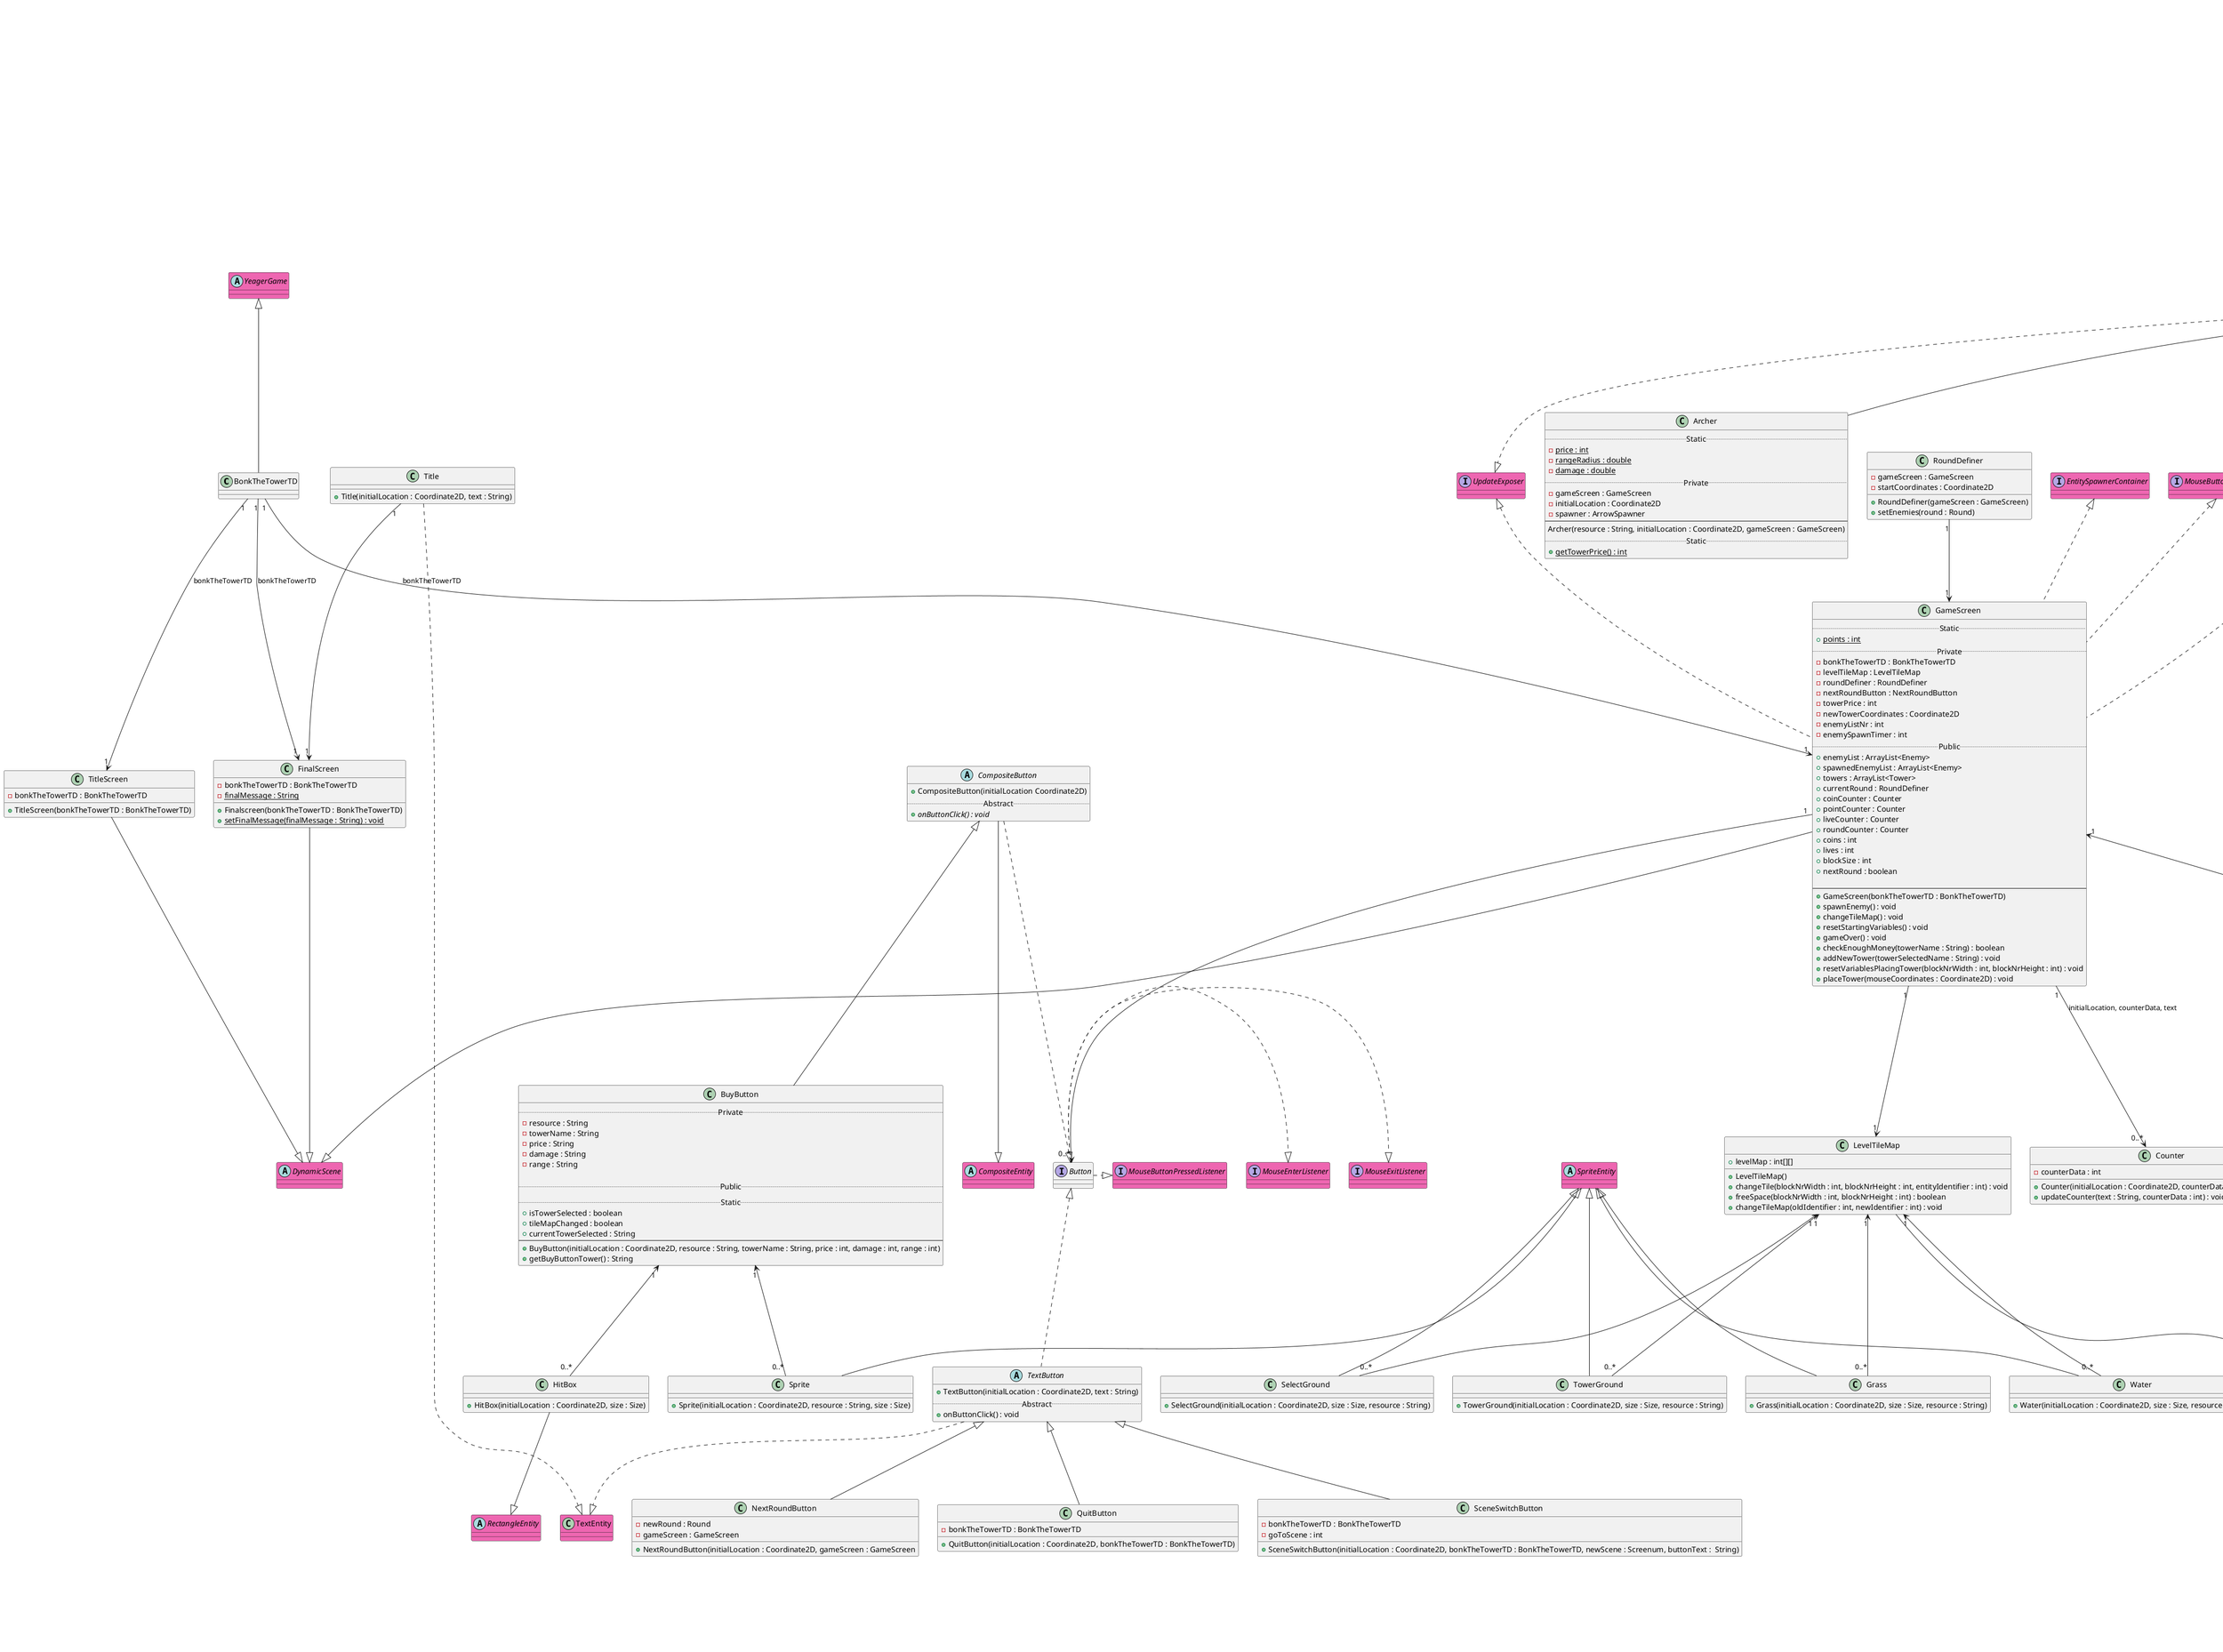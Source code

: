 @startuml BTT_TD_Diagram
class BonkTheTowerTD {

}

BonkTheTowerTD -up-|> YeagerGame
BonkTheTowerTD "1" --> "1" TitleScreen : bonkTheTowerTD
BonkTheTowerTD "1" --> "1" GameScreen : bonkTheTowerTD
BonkTheTowerTD "1" --> "1" FinalScreen : bonkTheTowerTD

abstract class YeagerGame #EE66B1 {

}

enum Screenum {
..Constants..
TITLE (1)
GAME (2)
FINAL (3)
..Private..
- id : int
--
+ Screenum(id : int)
+ getId() : id
}

class GameScreen {
..Static..
+ {static} points : int
..Private..
- bonkTheTowerTD : BonkTheTowerTD
- levelTileMap : LevelTileMap
- roundDefiner : RoundDefiner
- nextRoundButton : NextRoundButton
- towerPrice : int
- newTowerCoordinates : Coordinate2D
- enemyListNr : int
- enemySpawnTimer : int
..Public..
+ enemyList : ArrayList<Enemy>
+ spawnedEnemyList : ArrayList<Enemy>
+ towers : ArrayList<Tower>
+ currentRound : RoundDefiner
+ coinCounter : Counter
+ pointCounter : Counter
+ liveCounter : Counter
+ roundCounter : Counter
+ coins : int
+ lives : int
+ blockSize : int
+ nextRound : boolean

--
+ GameScreen(bonkTheTowerTD : BonkTheTowerTD)
+ spawnEnemy() : void
+ changeTileMap() : void
+ resetStartingVariables() : void
+ gameOver() : void
+ checkEnoughMoney(towerName : String) : boolean
+ addNewTower(towerSelectedName : String) : void
+ resetVariablesPlacingTower(blockNrWidth : int, blockNrHeight : int) : void
+ placeTower(mouseCoordinates : Coordinate2D) : void
}

GameScreen "1" --> "1" LevelTileMap
GameScreen "1" --> "0..*" Counter : initialLocation, counterData, text

EntitySpawnerContainer <|.. GameScreen
UpdateExposer <|.. GameScreen
MouseButtonReleasedListener <|.. GameScreen
TileMapContainer <|.. GameScreen

interface EntitySpawnerContainer #EE66B1 {
}

interface UpdateExposer #EE66B1 {
}

interface MouseButtonReleasedListener #EE66B1 {
}

class TitleScreen {
- bonkTheTowerTD : BonkTheTowerTD

+ TitleScreen(bonkTheTowerTD : BonkTheTowerTD)
}

class TextEntity #EE66B1{

}

interface TileMapContainer #EE66B1{

}

abstract class TileMap #EE66B1 {

}


class FinalScreen {
- bonkTheTowerTD : BonkTheTowerTD
- {static} finalMessage : String

+ Finalscreen(bonkTheTowerTD : BonkTheTowerTD)
+ {static} setFinalMessage(finalMessage : String) : void
}

class Title {
+ Title(initialLocation : Coordinate2D, text : String)
}

Title"1" --> "1"FinalScreen
Title ..|> TextEntity

abstract class DynamicScene #EE66B1 {

}

GameScreen --|> DynamicScene
TitleScreen --|> DynamicScene
FinalScreen --|> DynamicScene

class RoundDefiner {
- gameScreen : GameScreen
- startCoordinates : Coordinate2D

+ RoundDefiner(gameScreen : GameScreen)
+ setEnemies(round : Round)

}

enum Round {
..Constants..
ZERO(0)
ONE(1)
TWO(2)
THREE(3)
FOUR(4)
FIVE(5)
..Private..
- id : int
--
+ Round(id : int)
+ getId() : int
+ setNextId() : void
}

GameScreen"1" <-- "0..*"Enemy
RoundDefiner"1" --> "1"GameScreen

class LevelTileMap {
+ levelMap : int[][]

+ LevelTileMap()
+ changeTile(blockNrWidth : int, blockNrHeight : int, entityIdentifier : int) : void
+ freeSpace(blockNrWidth : int, blockNrHeight : int) : boolean
+ changeTileMap(oldIdentifier : int, newIdentifier : int) : void
}

class TowerGround {
+ TowerGround(initialLocation : Coordinate2D, size : Size, resource : String)
}

class SelectGround{
+ SelectGround(initialLocation : Coordinate2D, size : Size, resource : String)
}

class Water {
+ Water(initialLocation : Coordinate2D, size : Size, resource : String)
}

class Grass {
+ Grass(initialLocation : Coordinate2D, size : Size, resource : String)
}

SpriteEntity <|-- TowerGround
SpriteEntity <|-- SelectGround
SpriteEntity <|-- Water
SpriteEntity <|-- Grass

LevelTileMap"1" <-- "0..*"Grass
LevelTileMap"1" <-- "0..*"Water
LevelTileMap"1" <-- "0..*"SelectGround
LevelTileMap"1" <-- "0..*"TowerGround
LevelTileMap --|> TileMap

enum TileIdentifier {
..Constants..
GRASS (1)
WATER (2)
TOWERGROUND (3)
SELECTGROUND (4)
..Private..
- id : int
--
+ TileIdentifier(id : int)
+ getId() : int
}

interface Button {
}

Button .|> MouseExitListener
Button .|> MouseEnterListener
Button .|> MouseButtonPressedListener

Button <|.. TextButton
TextButton <|-- QuitButton
TextButton <|-- SceneSwitchButton
TextButton <|-- NextRoundButton

abstract class TextButton {
+ TextButton(initialLocation : Coordinate2D, text : String)
..Abstract..
+ onButtonClick() : void
}

TextButton ..|> TextEntity

abstract class CompositeButton {
+ CompositeButton(initialLocation Coordinate2D)
..Abstract..
+ {abstract} onButtonClick() : void
}

CompositeButton ..|> Button
CompositeButton --|> CompositeEntity

abstract class CompositeEntity #EE66B1 {
}

class BuyButton {
..Private..
- resource : String
- towerName : String
- price : String
- damage : String
- range : String

..Public..
..Static..
+ isTowerSelected : boolean
+ tileMapChanged : boolean
+ currentTowerSelected : String
--
+ BuyButton(initialLocation : Coordinate2D, resource : String, towerName : String, price : int, damage : int, range : int)
+ getBuyButtonTower() : String
}

GameScreen"1" --> "0..*"Button
CompositeButton <|-- BuyButton
BuyButton"1" <-- "0..*"HitBox
BuyButton"1" <-- "0..*"Sprite

class HitBox {
+ HitBox(initialLocation : Coordinate2D, size : Size)
}

HitBox --|> RectangleEntity

abstract class RectangleEntity #EE66B1 {
}

class Sprite {
+ Sprite(initialLocation : Coordinate2D, resource : String, size : Size)
}

SpriteEntity <|-- Sprite

interface MouseButtonPressedListener #EE66B1 {

}

interface MouseEnterListener #EE66B1 {

}

interface MouseExitListener #EE66B1 {

}

class DynamicTextEntity #EE66B1 {

}

class SceneSwitchButton {
- bonkTheTowerTD : BonkTheTowerTD
- goToScene : int

+ SceneSwitchButton(initialLocation : Coordinate2D, bonkTheTowerTD : BonkTheTowerTD, newScene : Screenum, buttonText :  String)
}

class NextRoundButton {
- newRound : Round
- gameScreen : GameScreen

+ NextRoundButton(initialLocation : Coordinate2D, gameScreen : GameScreen
}

class QuitButton {
- bonkTheTowerTD : BonkTheTowerTD

+ QuitButton(initialLocation : Coordinate2D, bonkTheTowerTD : BonkTheTowerTD)
}

class Counter {
- counterData : int

+ Counter(initialLocation : Coordinate2D, counterData : int, text : String)
+ updateCounter(text : String, counterData : int) : void
}

Counter .|> DynamicTextEntity

abstract class Tower {
..Protected..
# gameScreen : GameScreen
..Private..
- target : Enemy
- shootAngle : double
--
+ Tower(resource : String, initialLocation : Coordinate2D, gameScreen : GameScreen)
+ setShootAngle(shootAngle : double) : void
+ getShootAngle() : double
+ isInRange(rangeRadius : double, e : Enemy) : boolean
+ getTarget(spawnedEnemyList : ArrayList<Enemy>) : Enemy
..Abstract..
+ {abstract} getTowerDamage() : double
+ {abstract} getTowerRange() : double
+ {abstract} getInitialLocation() : Coordinate2D
+ {abstract} getProjectileSpawner() : ProjectileSpawner
}

Tower ..|> UpdateExposer

class Archer {
..Static..
- {static} price : int
- {static} rangeRadius : double
- {static} damage : double
..Private..
- gameScreen : GameScreen
- initialLocation : Coordinate2D
- spawner : ArrowSpawner
--
Archer(resource : String, initialLocation : Coordinate2D, gameScreen : GameScreen)
..Static..
+ {static} getTowerPrice() : int
}

class Hitman {
..Static..
- {static} price : int
- {static} rangeRadius : double
- {static} damage : double
..Private..
- gameScreen : GameScreen
- initialLocation : Coordinate2D
- spawner : ArrowSpawner
--
Hitman(resource : String, initialLocation : Coordinate2D, gameScreen : GameScreen)
..Static..
+ {static} getTowerPrice() : int
}

class Freezer {
..Static..
- {static} price : int
- {static} rangeRadius : double
- {static} damage : double
..Private..
- gameScreen : GameScreen
- initialLocation : Coordinate2D
- spawner : ArrowSpawner
--
Freezer(resource : String, initialLocation : Coordinate2D, gameScreen : GameScreen)
..Static..
+ {static} getTowerPrice() : int
}

Tower <|-- Archer
Tower <|-- Hitman
Tower <|-- Freezer

Tower --|> DynamicSpriteEntity
Enemy --|> DynamicSpriteEntity
Projectile --|> DynamicSpriteEntity

abstract class SpriteEntity #EE66B1 {

}

abstract class DynamicSpriteEntity #EE66B1 {

}

abstract class ProjectileSpawner {
# shootAngle : double

+ ProjectileSpawner(intervalInMs : long)
+ {abstract} setShootAngle(double ShootAngle) : void
}

ProjectileSpawner --|> EntitySpawner

class ArrowSpawner {
- gameScreen : GameScreen
- coordinate2D : Coordinate2D
- shootAngle : double
- needToShoot : boolean
- shootingTower : Tower

+ ArrowSpawner(intervalInMs : long, coordinate2D : Coordinate2D, shootingTower : Tower, gameScreen : GameScreen)
+ setNeedToShoot(shootNeed : boolean) : void
+ shoot(shootAngle : double) : void
}

class BulletSpawner {
- gameScreen : GameScreen
- coordinate2D : Coordinate2D
- shootAngle : double
- needToShoot : boolean
- shootingTower : Tower

+ BulletSpawner(intervalInMs : long, coordinate2D : Coordinate2D, shootingTower : Tower, gameScreen : GameScreen)
+ setNeedToShoot(shootNeed : boolean) : void
+ shoot(shootAngle : double) : void
}

ProjectileSpawner"0..1" --> "1"Tower
ProjectileSpawner <|-- ArrowSpawner
ProjectileSpawner <|-- BulletSpawner

ArrowSpawner"1" --> "0..*"Projectile
BulletSpawner"1" --> "0..*"Projectile

abstract class Projectile {
- gameScreen : gameScreen
- shootingTower : Tower

+ Projectile(resource : String, initialLocation : Coordinate2D, gameScreen : GameScreen, shootingTower : Tower, size : Size

}

interface Collider #EE66B1{
}

interface SceneBorderCrossingWatcher #EE66B1 {
}

Projectile ..|> Collided
Projectile ..|> SceneBorderCrossingWatcher

class Arrow {
+ Arrow(initialLocation : Coordinate2D, shootAngle : double, gameScreen : GameScreen, shootingTower : Tower)
}

class Bullet {
+ Bullet(initialLocation : Coordinate2D, shootAngle : double, gameScreen : GameScreen, shootingTower : Tower)

}

Projectile <|-- Arrow
Projectile <|-- Bullet

abstract class Enemy {
..Public..
+ pathStep : PathStep
..Protected..
# gameScreen : GameScreen
# mapProgress : double
..Private..
- initialLocation : Coordinate2D

--
+ Enemy(resource : String, initialLocation : Coordinate2D, gameScreen : GameScreen)
+ getInitialLocation() : Coordinate2D
+ setPathStep(newPathStep PathStep) : void
+ getPathStep() : PathStep
+ enemyPastBorder(enemy : Enemy, damage : int) : void
+ updateWalkedDistance(distanceWalked : double) : void
+ setMapProgress(mapProgress : double) : void
+ getMapProgress() : double
+ pathLimit(tile : int) : double
+ enemyPath() : void

..Abstract..
+ {abstract} setMovementSpeed(movementSpeed : MovementSpeed) : void
+ {abstract} getMovementSpeed() : double
+ {abstract} setHealth(newHealth double) : void
+ {abstract} getHealth() : int
+ {abstract} getDamage() : int
}

enum PathStep {
ZERO
ONE
TWO
THREE
FOUR
FIVE
SIX
SEVEN
EIGHT
NINE
TEN
ELEVEN
TWELVE
}

interface Collided #EE66B1{

}

Enemy ..|> Collider
Enemy ..|> SceneBorderCrossingWatcher

class BabyCoot {
- speed : double
- health : int

+ BabyCoot(resource : String, initialLocation : Coordinate2D, gameScreen : GameScreen)
}

class DerpyCoot {
- speed : double
- health : int

+ DerpyCoot(resource : String, initialLocation : Coordinate2D, gameScreen : GameScreen)

}

class MamaCoot {
- speed : double
- health : int
- babyCootSpawner : BabyCootSpawner

+ MamaCoot(resource : String, initialLocation : Coordinate2D, gameScreen : GameScreen)
+ getBabyCootSpawner() : BabyCootSpawner
}

MamaCoot"1" <-- "1"BabyCootSpawner

class BabyCootSpawner {
- initialLocation : Coordinate2D
- gameScreen : GameScreen
- mamaCoot : Enemy
- needToSpawn : boolean
--
..Public..
+ setNeedToSpawn(state : boolean) : void
..Protected..
# BabyCootSpawner(intervalInMs : long, initialLocation : Coordinate2D, gameScreen : GameScreen, mamaCoot : Enemy)

}

BabyCootSpawner --|> EntitySpawner

abstract class EntitySpawner #EE66B1 {
}

class FastCoot {
- speed : double
- health : int

+ FastCoot(resource : String, initialLocation : Coordinate2D, gameScreen : GameScreen)

}

class ThickCoot {
- speed : double
- health : int

+ ThickCoot(resource : String, initialLocation : Coordinate2D, gameScreen : GameScreen)
}

Enemy <|-- BabyCoot
Enemy <|-- DerpyCoot
Enemy <|-- MamaCoot
Enemy <|-- FastCoot
Enemy <|-- ThickCoot

enum MovementSpeed {
SLOW
NORMAL
}

@enduml